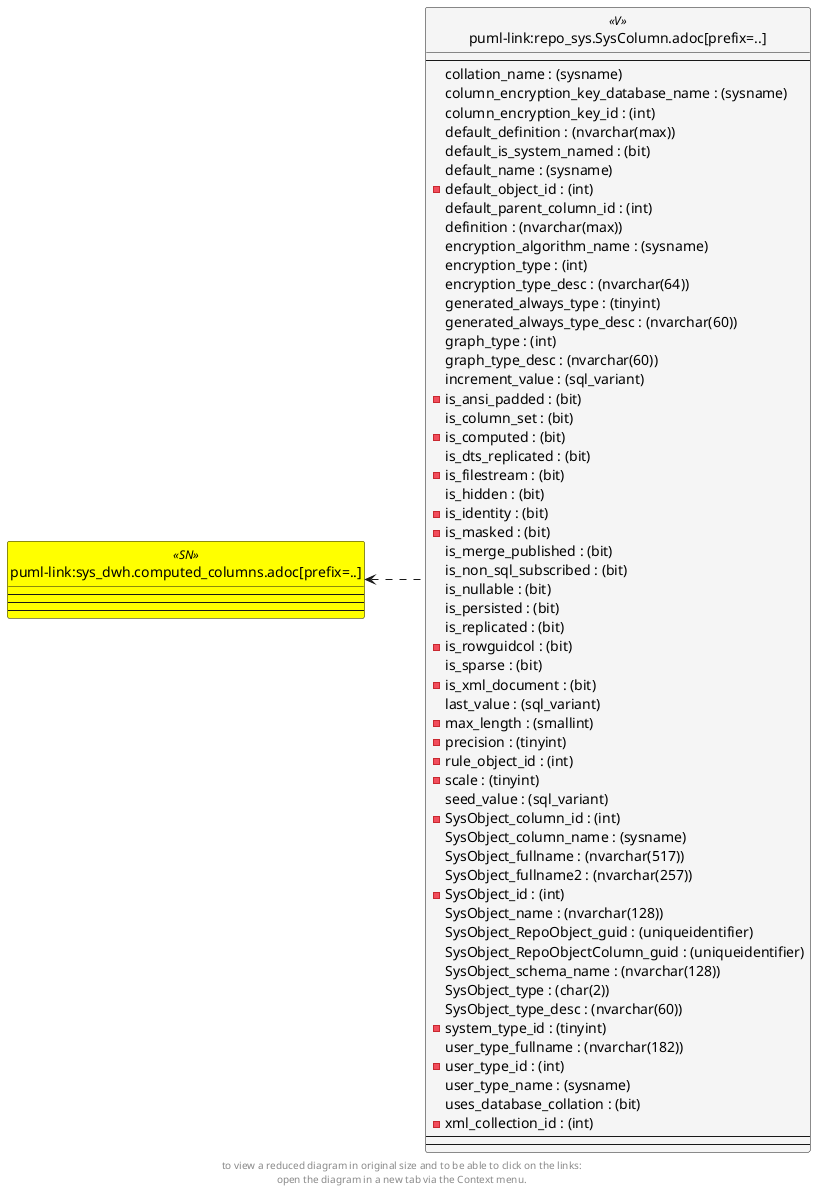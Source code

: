 @startuml
left to right direction
'top to bottom direction
hide circle
'avoide "." issues:
set namespaceSeparator none


skinparam class {
  BackgroundColor White
  BackgroundColor<<FN>> Yellow
  BackgroundColor<<FS>> Yellow
  BackgroundColor<<FT>> LightGray
  BackgroundColor<<IF>> Yellow
  BackgroundColor<<IS>> Yellow
  BackgroundColor<<P>> Aqua
  BackgroundColor<<PC>> Aqua
  BackgroundColor<<SN>> Yellow
  BackgroundColor<<SO>> SlateBlue
  BackgroundColor<<TF>> LightGray
  BackgroundColor<<TR>> Tomato
  BackgroundColor<<U>> White
  BackgroundColor<<V>> WhiteSmoke
  BackgroundColor<<X>> Aqua
}


entity "puml-link:repo_sys.SysColumn.adoc[prefix=..]" as repo_sys.SysColumn << V >> {
  --
  collation_name : (sysname)
  column_encryption_key_database_name : (sysname)
  column_encryption_key_id : (int)
  default_definition : (nvarchar(max))
  default_is_system_named : (bit)
  default_name : (sysname)
  - default_object_id : (int)
  default_parent_column_id : (int)
  definition : (nvarchar(max))
  encryption_algorithm_name : (sysname)
  encryption_type : (int)
  encryption_type_desc : (nvarchar(64))
  generated_always_type : (tinyint)
  generated_always_type_desc : (nvarchar(60))
  graph_type : (int)
  graph_type_desc : (nvarchar(60))
  increment_value : (sql_variant)
  - is_ansi_padded : (bit)
  is_column_set : (bit)
  - is_computed : (bit)
  is_dts_replicated : (bit)
  - is_filestream : (bit)
  is_hidden : (bit)
  - is_identity : (bit)
  - is_masked : (bit)
  is_merge_published : (bit)
  is_non_sql_subscribed : (bit)
  is_nullable : (bit)
  is_persisted : (bit)
  is_replicated : (bit)
  - is_rowguidcol : (bit)
  is_sparse : (bit)
  - is_xml_document : (bit)
  last_value : (sql_variant)
  - max_length : (smallint)
  - precision : (tinyint)
  - rule_object_id : (int)
  - scale : (tinyint)
  seed_value : (sql_variant)
  - SysObject_column_id : (int)
  SysObject_column_name : (sysname)
  SysObject_fullname : (nvarchar(517))
  SysObject_fullname2 : (nvarchar(257))
  - SysObject_id : (int)
  SysObject_name : (nvarchar(128))
  SysObject_RepoObject_guid : (uniqueidentifier)
  SysObject_RepoObjectColumn_guid : (uniqueidentifier)
  SysObject_schema_name : (nvarchar(128))
  SysObject_type : (char(2))
  SysObject_type_desc : (nvarchar(60))
  - system_type_id : (tinyint)
  user_type_fullname : (nvarchar(182))
  - user_type_id : (int)
  user_type_name : (sysname)
  uses_database_collation : (bit)
  - xml_collection_id : (int)
  --
  --
}

entity "puml-link:sys_dwh.computed_columns.adoc[prefix=..]" as sys_dwh.computed_columns << SN >> {
  --
  --
  --
}

sys_dwh.computed_columns <.. repo_sys.SysColumn

footer
to view a reduced diagram in original size and to be able to click on the links:
open the diagram in a new tab via the Context menu.
end footer

@enduml

